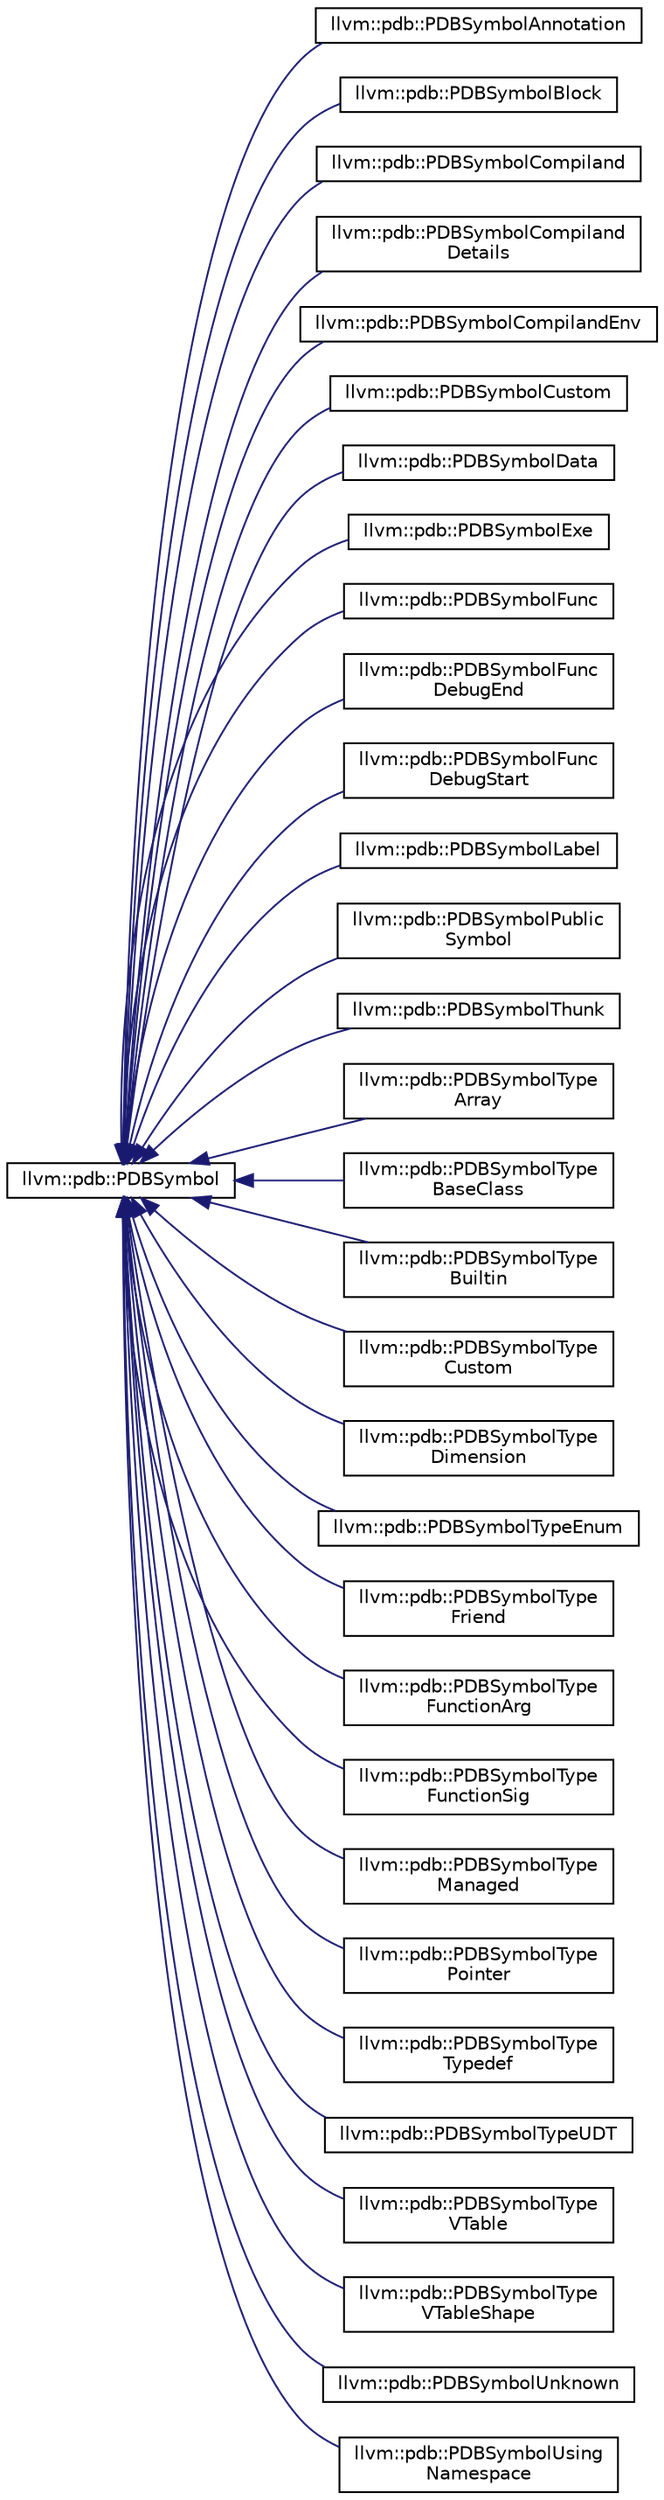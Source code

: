 digraph "Graphical Class Hierarchy"
{
 // LATEX_PDF_SIZE
  bgcolor="transparent";
  edge [fontname="Helvetica",fontsize="10",labelfontname="Helvetica",labelfontsize="10"];
  node [fontname="Helvetica",fontsize="10",shape=record];
  rankdir="LR";
  Node0 [label="llvm::pdb::PDBSymbol",height=0.2,width=0.4,color="black",URL="$classllvm_1_1pdb_1_1PDBSymbol.html",tooltip="PDBSymbol defines the base of the inheritance hierarchy for concrete symbol types (e...."];
  Node0 -> Node1 [dir="back",color="midnightblue",fontsize="10",style="solid",fontname="Helvetica"];
  Node1 [label="llvm::pdb::PDBSymbolAnnotation",height=0.2,width=0.4,color="black",URL="$classllvm_1_1pdb_1_1PDBSymbolAnnotation.html",tooltip=" "];
  Node0 -> Node2 [dir="back",color="midnightblue",fontsize="10",style="solid",fontname="Helvetica"];
  Node2 [label="llvm::pdb::PDBSymbolBlock",height=0.2,width=0.4,color="black",URL="$classllvm_1_1pdb_1_1PDBSymbolBlock.html",tooltip=" "];
  Node0 -> Node3 [dir="back",color="midnightblue",fontsize="10",style="solid",fontname="Helvetica"];
  Node3 [label="llvm::pdb::PDBSymbolCompiland",height=0.2,width=0.4,color="black",URL="$classllvm_1_1pdb_1_1PDBSymbolCompiland.html",tooltip=" "];
  Node0 -> Node4 [dir="back",color="midnightblue",fontsize="10",style="solid",fontname="Helvetica"];
  Node4 [label="llvm::pdb::PDBSymbolCompiland\lDetails",height=0.2,width=0.4,color="black",URL="$classllvm_1_1pdb_1_1PDBSymbolCompilandDetails.html",tooltip=" "];
  Node0 -> Node5 [dir="back",color="midnightblue",fontsize="10",style="solid",fontname="Helvetica"];
  Node5 [label="llvm::pdb::PDBSymbolCompilandEnv",height=0.2,width=0.4,color="black",URL="$classllvm_1_1pdb_1_1PDBSymbolCompilandEnv.html",tooltip=" "];
  Node0 -> Node6 [dir="back",color="midnightblue",fontsize="10",style="solid",fontname="Helvetica"];
  Node6 [label="llvm::pdb::PDBSymbolCustom",height=0.2,width=0.4,color="black",URL="$classllvm_1_1pdb_1_1PDBSymbolCustom.html",tooltip="PDBSymbolCustom represents symbols that are compiler-specific and do not fit anywhere else in the lex..."];
  Node0 -> Node7 [dir="back",color="midnightblue",fontsize="10",style="solid",fontname="Helvetica"];
  Node7 [label="llvm::pdb::PDBSymbolData",height=0.2,width=0.4,color="black",URL="$classllvm_1_1pdb_1_1PDBSymbolData.html",tooltip=" "];
  Node0 -> Node8 [dir="back",color="midnightblue",fontsize="10",style="solid",fontname="Helvetica"];
  Node8 [label="llvm::pdb::PDBSymbolExe",height=0.2,width=0.4,color="black",URL="$classllvm_1_1pdb_1_1PDBSymbolExe.html",tooltip=" "];
  Node0 -> Node9 [dir="back",color="midnightblue",fontsize="10",style="solid",fontname="Helvetica"];
  Node9 [label="llvm::pdb::PDBSymbolFunc",height=0.2,width=0.4,color="black",URL="$classllvm_1_1pdb_1_1PDBSymbolFunc.html",tooltip=" "];
  Node0 -> Node10 [dir="back",color="midnightblue",fontsize="10",style="solid",fontname="Helvetica"];
  Node10 [label="llvm::pdb::PDBSymbolFunc\lDebugEnd",height=0.2,width=0.4,color="black",URL="$classllvm_1_1pdb_1_1PDBSymbolFuncDebugEnd.html",tooltip=" "];
  Node0 -> Node11 [dir="back",color="midnightblue",fontsize="10",style="solid",fontname="Helvetica"];
  Node11 [label="llvm::pdb::PDBSymbolFunc\lDebugStart",height=0.2,width=0.4,color="black",URL="$classllvm_1_1pdb_1_1PDBSymbolFuncDebugStart.html",tooltip=" "];
  Node0 -> Node12 [dir="back",color="midnightblue",fontsize="10",style="solid",fontname="Helvetica"];
  Node12 [label="llvm::pdb::PDBSymbolLabel",height=0.2,width=0.4,color="black",URL="$classllvm_1_1pdb_1_1PDBSymbolLabel.html",tooltip=" "];
  Node0 -> Node13 [dir="back",color="midnightblue",fontsize="10",style="solid",fontname="Helvetica"];
  Node13 [label="llvm::pdb::PDBSymbolPublic\lSymbol",height=0.2,width=0.4,color="black",URL="$classllvm_1_1pdb_1_1PDBSymbolPublicSymbol.html",tooltip=" "];
  Node0 -> Node14 [dir="back",color="midnightblue",fontsize="10",style="solid",fontname="Helvetica"];
  Node14 [label="llvm::pdb::PDBSymbolThunk",height=0.2,width=0.4,color="black",URL="$classllvm_1_1pdb_1_1PDBSymbolThunk.html",tooltip=" "];
  Node0 -> Node15 [dir="back",color="midnightblue",fontsize="10",style="solid",fontname="Helvetica"];
  Node15 [label="llvm::pdb::PDBSymbolType\lArray",height=0.2,width=0.4,color="black",URL="$classllvm_1_1pdb_1_1PDBSymbolTypeArray.html",tooltip=" "];
  Node0 -> Node16 [dir="back",color="midnightblue",fontsize="10",style="solid",fontname="Helvetica"];
  Node16 [label="llvm::pdb::PDBSymbolType\lBaseClass",height=0.2,width=0.4,color="black",URL="$classllvm_1_1pdb_1_1PDBSymbolTypeBaseClass.html",tooltip=" "];
  Node0 -> Node17 [dir="back",color="midnightblue",fontsize="10",style="solid",fontname="Helvetica"];
  Node17 [label="llvm::pdb::PDBSymbolType\lBuiltin",height=0.2,width=0.4,color="black",URL="$classllvm_1_1pdb_1_1PDBSymbolTypeBuiltin.html",tooltip=" "];
  Node0 -> Node18 [dir="back",color="midnightblue",fontsize="10",style="solid",fontname="Helvetica"];
  Node18 [label="llvm::pdb::PDBSymbolType\lCustom",height=0.2,width=0.4,color="black",URL="$classllvm_1_1pdb_1_1PDBSymbolTypeCustom.html",tooltip=" "];
  Node0 -> Node19 [dir="back",color="midnightblue",fontsize="10",style="solid",fontname="Helvetica"];
  Node19 [label="llvm::pdb::PDBSymbolType\lDimension",height=0.2,width=0.4,color="black",URL="$classllvm_1_1pdb_1_1PDBSymbolTypeDimension.html",tooltip=" "];
  Node0 -> Node20 [dir="back",color="midnightblue",fontsize="10",style="solid",fontname="Helvetica"];
  Node20 [label="llvm::pdb::PDBSymbolTypeEnum",height=0.2,width=0.4,color="black",URL="$classllvm_1_1pdb_1_1PDBSymbolTypeEnum.html",tooltip=" "];
  Node0 -> Node21 [dir="back",color="midnightblue",fontsize="10",style="solid",fontname="Helvetica"];
  Node21 [label="llvm::pdb::PDBSymbolType\lFriend",height=0.2,width=0.4,color="black",URL="$classllvm_1_1pdb_1_1PDBSymbolTypeFriend.html",tooltip=" "];
  Node0 -> Node22 [dir="back",color="midnightblue",fontsize="10",style="solid",fontname="Helvetica"];
  Node22 [label="llvm::pdb::PDBSymbolType\lFunctionArg",height=0.2,width=0.4,color="black",URL="$classllvm_1_1pdb_1_1PDBSymbolTypeFunctionArg.html",tooltip=" "];
  Node0 -> Node23 [dir="back",color="midnightblue",fontsize="10",style="solid",fontname="Helvetica"];
  Node23 [label="llvm::pdb::PDBSymbolType\lFunctionSig",height=0.2,width=0.4,color="black",URL="$classllvm_1_1pdb_1_1PDBSymbolTypeFunctionSig.html",tooltip=" "];
  Node0 -> Node24 [dir="back",color="midnightblue",fontsize="10",style="solid",fontname="Helvetica"];
  Node24 [label="llvm::pdb::PDBSymbolType\lManaged",height=0.2,width=0.4,color="black",URL="$classllvm_1_1pdb_1_1PDBSymbolTypeManaged.html",tooltip=" "];
  Node0 -> Node25 [dir="back",color="midnightblue",fontsize="10",style="solid",fontname="Helvetica"];
  Node25 [label="llvm::pdb::PDBSymbolType\lPointer",height=0.2,width=0.4,color="black",URL="$classllvm_1_1pdb_1_1PDBSymbolTypePointer.html",tooltip=" "];
  Node0 -> Node26 [dir="back",color="midnightblue",fontsize="10",style="solid",fontname="Helvetica"];
  Node26 [label="llvm::pdb::PDBSymbolType\lTypedef",height=0.2,width=0.4,color="black",URL="$classllvm_1_1pdb_1_1PDBSymbolTypeTypedef.html",tooltip=" "];
  Node0 -> Node27 [dir="back",color="midnightblue",fontsize="10",style="solid",fontname="Helvetica"];
  Node27 [label="llvm::pdb::PDBSymbolTypeUDT",height=0.2,width=0.4,color="black",URL="$classllvm_1_1pdb_1_1PDBSymbolTypeUDT.html",tooltip=" "];
  Node0 -> Node28 [dir="back",color="midnightblue",fontsize="10",style="solid",fontname="Helvetica"];
  Node28 [label="llvm::pdb::PDBSymbolType\lVTable",height=0.2,width=0.4,color="black",URL="$classllvm_1_1pdb_1_1PDBSymbolTypeVTable.html",tooltip=" "];
  Node0 -> Node29 [dir="back",color="midnightblue",fontsize="10",style="solid",fontname="Helvetica"];
  Node29 [label="llvm::pdb::PDBSymbolType\lVTableShape",height=0.2,width=0.4,color="black",URL="$classllvm_1_1pdb_1_1PDBSymbolTypeVTableShape.html",tooltip=" "];
  Node0 -> Node30 [dir="back",color="midnightblue",fontsize="10",style="solid",fontname="Helvetica"];
  Node30 [label="llvm::pdb::PDBSymbolUnknown",height=0.2,width=0.4,color="black",URL="$classllvm_1_1pdb_1_1PDBSymbolUnknown.html",tooltip=" "];
  Node0 -> Node31 [dir="back",color="midnightblue",fontsize="10",style="solid",fontname="Helvetica"];
  Node31 [label="llvm::pdb::PDBSymbolUsing\lNamespace",height=0.2,width=0.4,color="black",URL="$classllvm_1_1pdb_1_1PDBSymbolUsingNamespace.html",tooltip=" "];
}
